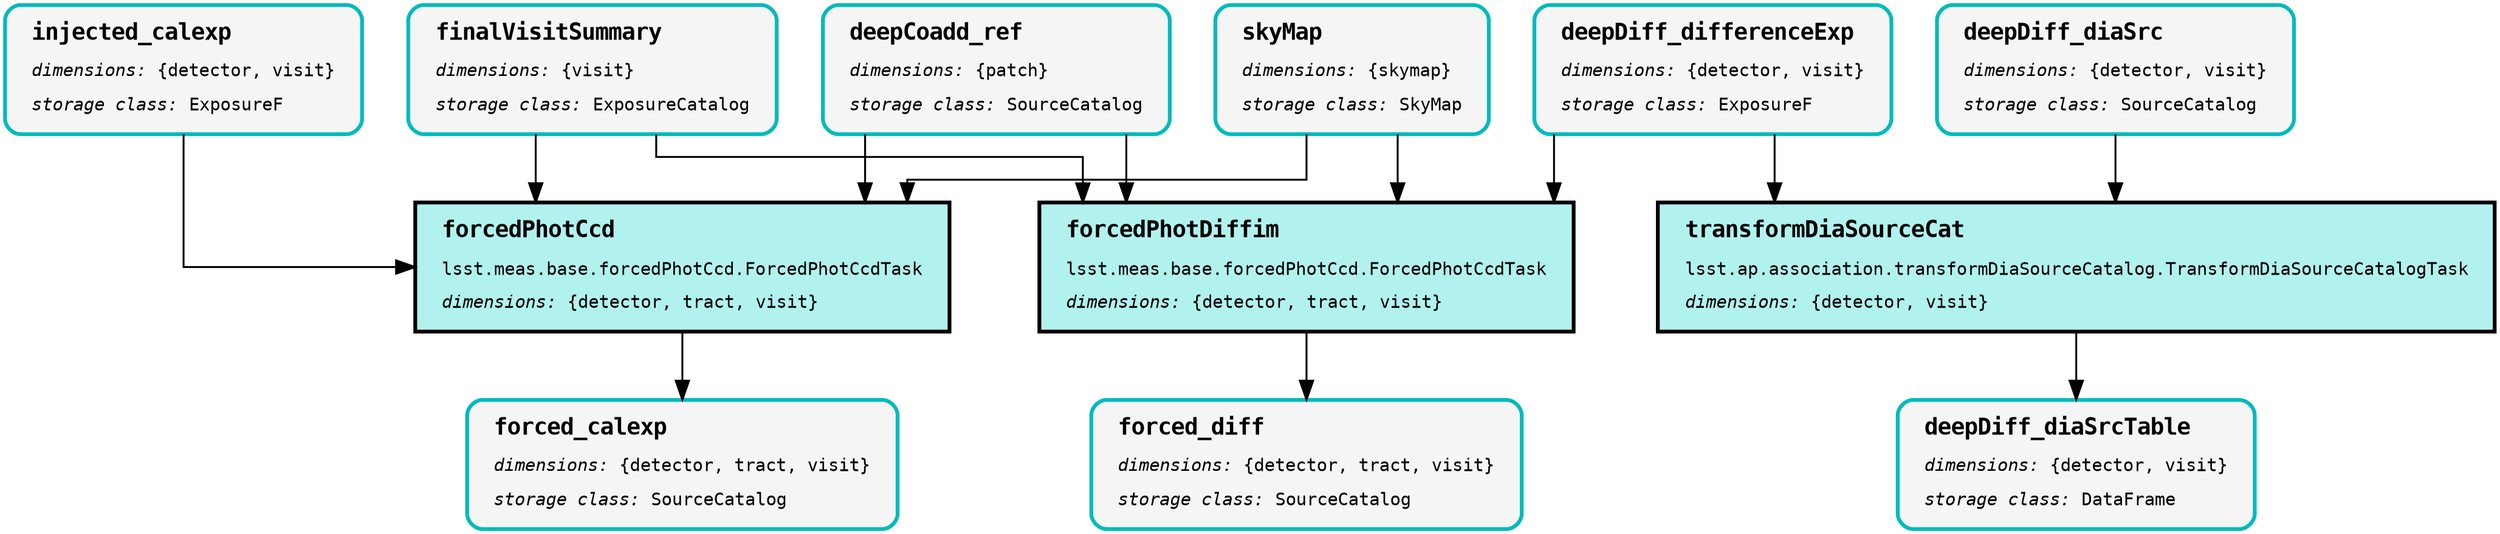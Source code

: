 digraph Pipeline {
graph [splines="ortho", nodesep="0.5", ranksep="0.75"];
node [shape="box", fontname="Monospace", fontsize="14", margin="0.2,0.1", penwidth="3"];
edge [color="black", arrowsize="1.5", penwidth="1.5", pad="10mm"];
"forcedPhotCcd:2" [style="filled", color="black", fillcolor="#B1F2EF", label=<<TABLE BORDER="0" CELLPADDING="5"><TR><TD ALIGN="LEFT"><B><FONT POINT-SIZE="18">forcedPhotCcd</FONT></B></TD></TR><TR><TD ALIGN="LEFT">lsst.meas.base.forcedPhotCcd.ForcedPhotCcdTask</TD></TR><TR><TD ALIGN="LEFT"><I>dimensions:</I>&nbsp;{detector, tract, visit}</TD></TR></TABLE>>];
"finalVisitSummary:0" [style="rounded,filled,bold", color="#00BABC", fillcolor="#F5F5F5", label=<<TABLE BORDER="0" CELLPADDING="5"><TR><TD ALIGN="LEFT"><B><FONT POINT-SIZE="18">finalVisitSummary</FONT></B></TD></TR><TR><TD ALIGN="LEFT"><I>dimensions:</I>&nbsp;{visit}</TD></TR><TR><TD ALIGN="LEFT"><I>storage class:</I>&nbsp;ExposureCatalog</TD></TR></TABLE>>];
"injected_calexp:0" [style="rounded,filled,bold", color="#00BABC", fillcolor="#F5F5F5", label=<<TABLE BORDER="0" CELLPADDING="5"><TR><TD ALIGN="LEFT"><B><FONT POINT-SIZE="18">injected_calexp</FONT></B></TD></TR><TR><TD ALIGN="LEFT"><I>dimensions:</I>&nbsp;{detector, visit}</TD></TR><TR><TD ALIGN="LEFT"><I>storage class:</I>&nbsp;ExposureF</TD></TR></TABLE>>];
"deepCoadd_ref:0" [style="rounded,filled,bold", color="#00BABC", fillcolor="#F5F5F5", label=<<TABLE BORDER="0" CELLPADDING="5"><TR><TD ALIGN="LEFT"><B><FONT POINT-SIZE="18">deepCoadd_ref</FONT></B></TD></TR><TR><TD ALIGN="LEFT"><I>dimensions:</I>&nbsp;{patch}</TD></TR><TR><TD ALIGN="LEFT"><I>storage class:</I>&nbsp;SourceCatalog</TD></TR></TABLE>>];
"skyMap:0" [style="rounded,filled,bold", color="#00BABC", fillcolor="#F5F5F5", label=<<TABLE BORDER="0" CELLPADDING="5"><TR><TD ALIGN="LEFT"><B><FONT POINT-SIZE="18">skyMap</FONT></B></TD></TR><TR><TD ALIGN="LEFT"><I>dimensions:</I>&nbsp;{skymap}</TD></TR><TR><TD ALIGN="LEFT"><I>storage class:</I>&nbsp;SkyMap</TD></TR></TABLE>>];
"forced_calexp:0" [style="rounded,filled,bold", color="#00BABC", fillcolor="#F5F5F5", label=<<TABLE BORDER="0" CELLPADDING="5"><TR><TD ALIGN="LEFT"><B><FONT POINT-SIZE="18">forced_calexp</FONT></B></TD></TR><TR><TD ALIGN="LEFT"><I>dimensions:</I>&nbsp;{detector, tract, visit}</TD></TR><TR><TD ALIGN="LEFT"><I>storage class:</I>&nbsp;SourceCatalog</TD></TR></TABLE>>];
"transformDiaSourceCat:2" [style="filled", color="black", fillcolor="#B1F2EF", label=<<TABLE BORDER="0" CELLPADDING="5"><TR><TD ALIGN="LEFT"><B><FONT POINT-SIZE="18">transformDiaSourceCat</FONT></B></TD></TR><TR><TD ALIGN="LEFT">lsst.ap.association.transformDiaSourceCatalog.TransformDiaSourceCatalogTask</TD></TR><TR><TD ALIGN="LEFT"><I>dimensions:</I>&nbsp;{detector, visit}</TD></TR></TABLE>>];
"deepDiff_differenceExp:0" [style="rounded,filled,bold", color="#00BABC", fillcolor="#F5F5F5", label=<<TABLE BORDER="0" CELLPADDING="5"><TR><TD ALIGN="LEFT"><B><FONT POINT-SIZE="18">deepDiff_differenceExp</FONT></B></TD></TR><TR><TD ALIGN="LEFT"><I>dimensions:</I>&nbsp;{detector, visit}</TD></TR><TR><TD ALIGN="LEFT"><I>storage class:</I>&nbsp;ExposureF</TD></TR></TABLE>>];
"deepDiff_diaSrc:0" [style="rounded,filled,bold", color="#00BABC", fillcolor="#F5F5F5", label=<<TABLE BORDER="0" CELLPADDING="5"><TR><TD ALIGN="LEFT"><B><FONT POINT-SIZE="18">deepDiff_diaSrc</FONT></B></TD></TR><TR><TD ALIGN="LEFT"><I>dimensions:</I>&nbsp;{detector, visit}</TD></TR><TR><TD ALIGN="LEFT"><I>storage class:</I>&nbsp;SourceCatalog</TD></TR></TABLE>>];
"deepDiff_diaSrcTable:0" [style="rounded,filled,bold", color="#00BABC", fillcolor="#F5F5F5", label=<<TABLE BORDER="0" CELLPADDING="5"><TR><TD ALIGN="LEFT"><B><FONT POINT-SIZE="18">deepDiff_diaSrcTable</FONT></B></TD></TR><TR><TD ALIGN="LEFT"><I>dimensions:</I>&nbsp;{detector, visit}</TD></TR><TR><TD ALIGN="LEFT"><I>storage class:</I>&nbsp;DataFrame</TD></TR></TABLE>>];
"forcedPhotDiffim:2" [style="filled", color="black", fillcolor="#B1F2EF", label=<<TABLE BORDER="0" CELLPADDING="5"><TR><TD ALIGN="LEFT"><B><FONT POINT-SIZE="18">forcedPhotDiffim</FONT></B></TD></TR><TR><TD ALIGN="LEFT">lsst.meas.base.forcedPhotCcd.ForcedPhotCcdTask</TD></TR><TR><TD ALIGN="LEFT"><I>dimensions:</I>&nbsp;{detector, tract, visit}</TD></TR></TABLE>>];
"forced_diff:0" [style="rounded,filled,bold", color="#00BABC", fillcolor="#F5F5F5", label=<<TABLE BORDER="0" CELLPADDING="5"><TR><TD ALIGN="LEFT"><B><FONT POINT-SIZE="18">forced_diff</FONT></B></TD></TR><TR><TD ALIGN="LEFT"><I>dimensions:</I>&nbsp;{detector, tract, visit}</TD></TR><TR><TD ALIGN="LEFT"><I>storage class:</I>&nbsp;SourceCatalog</TD></TR></TABLE>>];
"forcedPhotCcd:2" -> "forced_calexp:0";
"finalVisitSummary:0" -> "forcedPhotCcd:2";
"finalVisitSummary:0" -> "forcedPhotDiffim:2";
"injected_calexp:0" -> "forcedPhotCcd:2";
"deepCoadd_ref:0" -> "forcedPhotCcd:2";
"deepCoadd_ref:0" -> "forcedPhotDiffim:2";
"skyMap:0" -> "forcedPhotCcd:2";
"skyMap:0" -> "forcedPhotDiffim:2";
"transformDiaSourceCat:2" -> "deepDiff_diaSrcTable:0";
"deepDiff_differenceExp:0" -> "transformDiaSourceCat:2";
"deepDiff_differenceExp:0" -> "forcedPhotDiffim:2";
"deepDiff_diaSrc:0" -> "transformDiaSourceCat:2";
"forcedPhotDiffim:2" -> "forced_diff:0";
}
